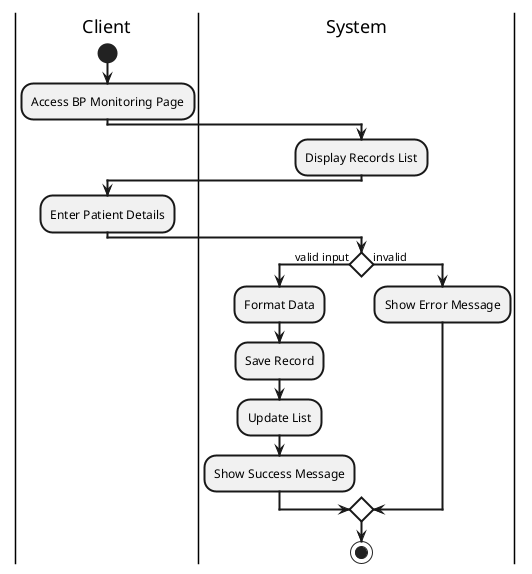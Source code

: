 @startuml
skinparam defaultTextAlignment center
skinparam ArrowThickness 2
skinparam ActivityBorderThickness 2
skinparam ActivityDiamondBackgroundColor white
skinparam ActivityDiamondBorderThickness 2

|Client|
start
:Access BP Monitoring Page;

|System|
:Display Records List;

|Client|
:Enter Patient Details;

|System|
if () then (valid input)
  :Format Data;
  :Save Record;
  :Update List;
  :Show Success Message;
else (invalid)
  :Show Error Message;
endif

stop

@enduml 